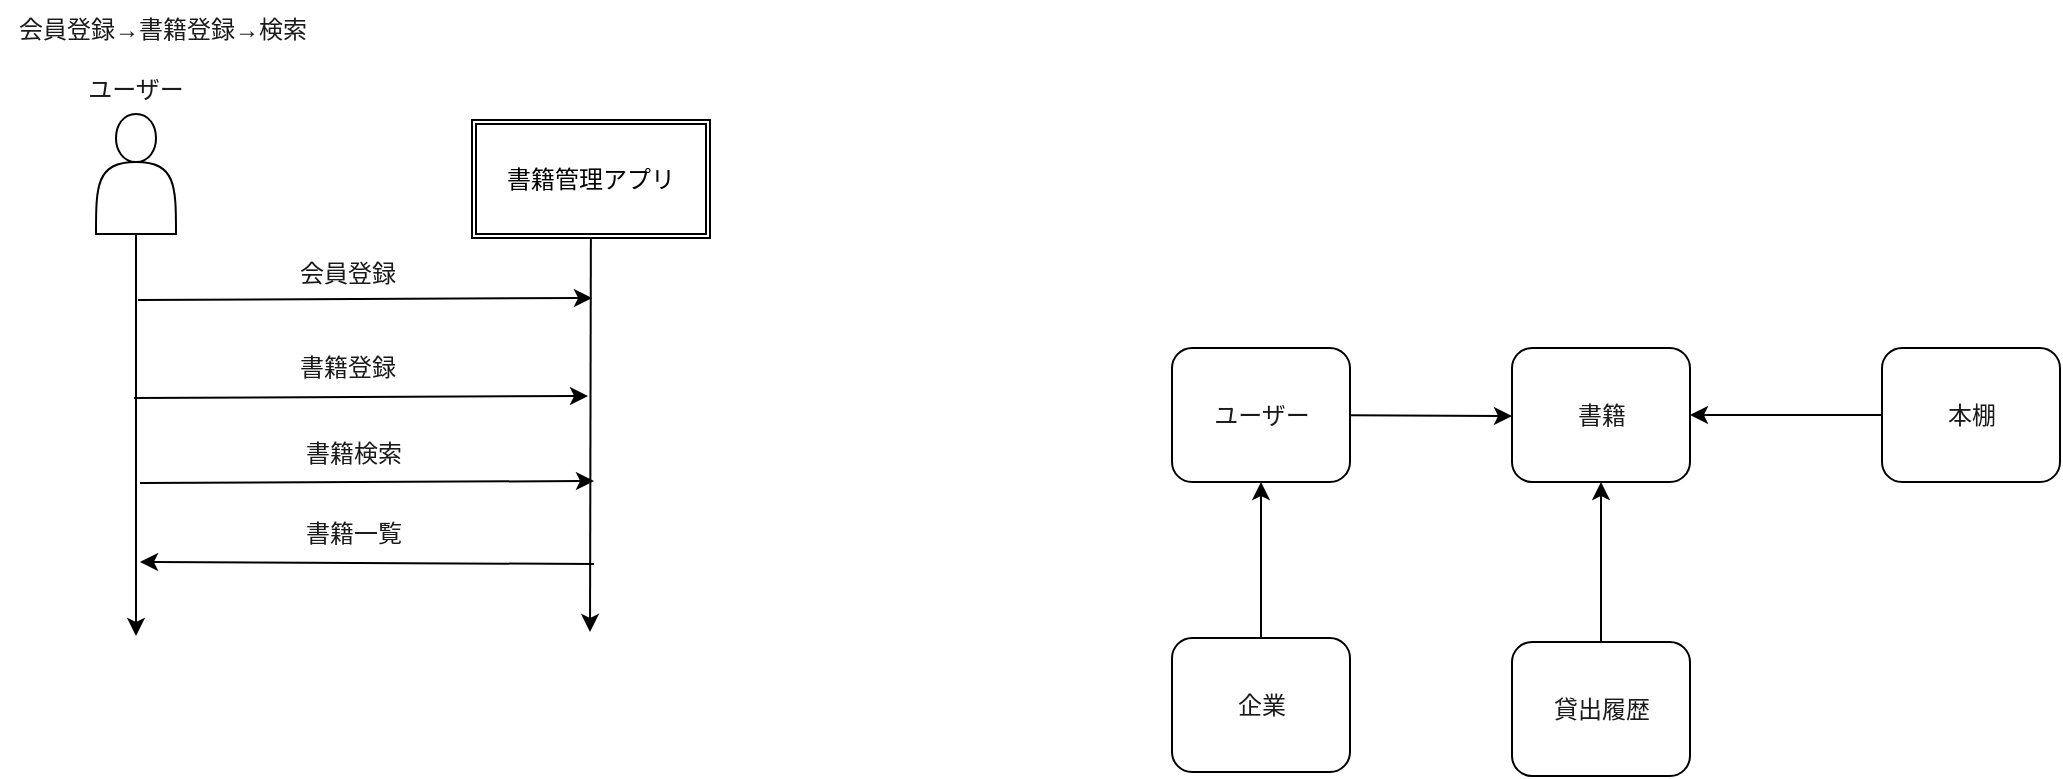 <mxfile>
    <diagram name="モデル検討" id="IHoT9h_2okmhWzx3kYjU">
        <mxGraphModel dx="737" dy="509" grid="0" gridSize="10" guides="1" tooltips="1" connect="1" arrows="1" fold="1" page="1" pageScale="1" pageWidth="1654" pageHeight="1169" math="0" shadow="0">
            <root>
                <mxCell id="0"/>
                <mxCell id="1" parent="0"/>
                <mxCell id="5" value="" style="group" parent="1" vertex="1" connectable="0">
                    <mxGeometry x="629" y="207" width="89" height="67" as="geometry"/>
                </mxCell>
                <mxCell id="2" value="" style="rounded=1;whiteSpace=wrap;html=1;fillColor=#FFFFFF;" parent="5" vertex="1">
                    <mxGeometry width="89" height="67" as="geometry"/>
                </mxCell>
                <mxCell id="3" value="ユーザー" style="text;html=1;strokeColor=none;fillColor=none;align=center;verticalAlign=middle;whiteSpace=wrap;rounded=0;fontColor=#1A1A1A;" parent="5" vertex="1">
                    <mxGeometry x="14.5" y="18.5" width="60" height="30" as="geometry"/>
                </mxCell>
                <mxCell id="6" value="" style="group" parent="1" vertex="1" connectable="0">
                    <mxGeometry x="799" y="207" width="89" height="67" as="geometry"/>
                </mxCell>
                <mxCell id="7" value="" style="rounded=1;whiteSpace=wrap;html=1;fillColor=#FFFFFF;" parent="6" vertex="1">
                    <mxGeometry width="89" height="67" as="geometry"/>
                </mxCell>
                <mxCell id="8" value="書籍" style="text;html=1;strokeColor=none;fillColor=none;align=center;verticalAlign=middle;whiteSpace=wrap;rounded=0;fontColor=#1A1A1A;" parent="6" vertex="1">
                    <mxGeometry x="14.5" y="18.5" width="60" height="30" as="geometry"/>
                </mxCell>
                <mxCell id="11" value="" style="group" parent="1" vertex="1" connectable="0">
                    <mxGeometry x="799" y="354" width="89" height="67" as="geometry"/>
                </mxCell>
                <mxCell id="12" value="" style="rounded=1;whiteSpace=wrap;html=1;fillColor=#FFFFFF;" parent="11" vertex="1">
                    <mxGeometry width="89" height="67" as="geometry"/>
                </mxCell>
                <mxCell id="13" value="貸出履歴" style="text;html=1;strokeColor=none;fillColor=none;align=center;verticalAlign=middle;whiteSpace=wrap;rounded=0;fontColor=#1A1A1A;" parent="11" vertex="1">
                    <mxGeometry x="14.5" y="18.5" width="60" height="30" as="geometry"/>
                </mxCell>
                <mxCell id="14" value="" style="group" parent="1" vertex="1" connectable="0">
                    <mxGeometry x="984" y="207" width="89" height="67" as="geometry"/>
                </mxCell>
                <mxCell id="15" value="" style="rounded=1;whiteSpace=wrap;html=1;fillColor=#FFFFFF;" parent="14" vertex="1">
                    <mxGeometry width="89" height="67" as="geometry"/>
                </mxCell>
                <mxCell id="16" value="本棚" style="text;html=1;strokeColor=none;fillColor=none;align=center;verticalAlign=middle;whiteSpace=wrap;rounded=0;fontColor=#1A1A1A;" parent="14" vertex="1">
                    <mxGeometry x="14.5" y="18.5" width="60" height="30" as="geometry"/>
                </mxCell>
                <mxCell id="17" value="" style="group" parent="1" vertex="1" connectable="0">
                    <mxGeometry x="629" y="352" width="89" height="67" as="geometry"/>
                </mxCell>
                <mxCell id="18" value="" style="rounded=1;whiteSpace=wrap;html=1;fillColor=#FFFFFF;" parent="17" vertex="1">
                    <mxGeometry width="89" height="67" as="geometry"/>
                </mxCell>
                <mxCell id="19" value="企業" style="text;html=1;strokeColor=none;fillColor=none;align=center;verticalAlign=middle;whiteSpace=wrap;rounded=0;fontColor=#1A1A1A;" parent="17" vertex="1">
                    <mxGeometry x="14.5" y="18.5" width="60" height="30" as="geometry"/>
                </mxCell>
                <mxCell id="21" style="edgeStyle=none;html=1;entryX=0.5;entryY=1;entryDx=0;entryDy=0;" parent="1" source="18" target="2" edge="1">
                    <mxGeometry relative="1" as="geometry"/>
                </mxCell>
                <mxCell id="22" value="1" style="text;html=1;strokeColor=none;fillColor=none;align=center;verticalAlign=middle;whiteSpace=wrap;rounded=0;fontColor=#FFFFFF;" parent="1" vertex="1">
                    <mxGeometry x="679" y="285" width="35" height="30" as="geometry"/>
                </mxCell>
                <mxCell id="23" value="0..1" style="text;html=1;strokeColor=none;fillColor=none;align=center;verticalAlign=middle;whiteSpace=wrap;rounded=0;fontColor=#FFFFFF;" parent="1" vertex="1">
                    <mxGeometry x="679" y="322" width="35" height="30" as="geometry"/>
                </mxCell>
                <mxCell id="24" style="edgeStyle=none;html=1;entryX=1;entryY=1;entryDx=0;entryDy=0;fontColor=#FFFFFF;endArrow=classic;endFill=1;" parent="1" source="2" target="26" edge="1">
                    <mxGeometry relative="1" as="geometry"/>
                </mxCell>
                <mxCell id="25" value="1" style="text;html=1;strokeColor=none;fillColor=none;align=center;verticalAlign=middle;whiteSpace=wrap;rounded=0;fontColor=#FFFFFF;" parent="1" vertex="1">
                    <mxGeometry x="711" y="211" width="35" height="30" as="geometry"/>
                </mxCell>
                <mxCell id="26" value="0..*" style="text;html=1;strokeColor=none;fillColor=none;align=center;verticalAlign=middle;whiteSpace=wrap;rounded=0;fontColor=#FFFFFF;" parent="1" vertex="1">
                    <mxGeometry x="764" y="211" width="35" height="30" as="geometry"/>
                </mxCell>
                <mxCell id="28" value="1" style="text;html=1;strokeColor=none;fillColor=none;align=center;verticalAlign=middle;whiteSpace=wrap;rounded=0;fontColor=#FFFFFF;" parent="1" vertex="1">
                    <mxGeometry x="855" y="284" width="35" height="30" as="geometry"/>
                </mxCell>
                <mxCell id="29" value="0..*" style="text;html=1;strokeColor=none;fillColor=none;align=center;verticalAlign=middle;whiteSpace=wrap;rounded=0;fontColor=#FFFFFF;" parent="1" vertex="1">
                    <mxGeometry x="855" y="321" width="35" height="30" as="geometry"/>
                </mxCell>
                <mxCell id="30" style="edgeStyle=none;html=1;exitX=0.5;exitY=0;exitDx=0;exitDy=0;entryX=0.5;entryY=1;entryDx=0;entryDy=0;fontColor=#FFFFFF;" parent="1" source="12" target="7" edge="1">
                    <mxGeometry relative="1" as="geometry"/>
                </mxCell>
                <mxCell id="33" style="edgeStyle=none;html=1;exitX=0;exitY=0.5;exitDx=0;exitDy=0;entryX=1;entryY=0.5;entryDx=0;entryDy=0;fontColor=#FFFFFF;endArrow=classic;endFill=1;" parent="1" source="15" target="7" edge="1">
                    <mxGeometry relative="1" as="geometry"/>
                </mxCell>
                <mxCell id="34" value="1" style="text;html=1;strokeColor=none;fillColor=none;align=center;verticalAlign=middle;whiteSpace=wrap;rounded=0;fontColor=#FFFFFF;" parent="1" vertex="1">
                    <mxGeometry x="943" y="209" width="35" height="30" as="geometry"/>
                </mxCell>
                <mxCell id="35" value="0..*" style="text;html=1;strokeColor=none;fillColor=none;align=center;verticalAlign=middle;whiteSpace=wrap;rounded=0;fontColor=#FFFFFF;" parent="1" vertex="1">
                    <mxGeometry x="890" y="209" width="35" height="30" as="geometry"/>
                </mxCell>
                <mxCell id="37" value="借りる&lt;br&gt;or&lt;br&gt;購入依頼する" style="text;html=1;strokeColor=none;fillColor=none;align=center;verticalAlign=middle;whiteSpace=wrap;rounded=0;fontColor=#FFFFFF;" parent="1" vertex="1">
                    <mxGeometry x="718" y="245" width="82" height="64" as="geometry"/>
                </mxCell>
                <mxCell id="38" value="履歴を保持する" style="text;html=1;strokeColor=none;fillColor=none;align=center;verticalAlign=middle;whiteSpace=wrap;rounded=0;fontColor=#FFFFFF;" parent="1" vertex="1">
                    <mxGeometry x="888" y="357" width="103" height="37" as="geometry"/>
                </mxCell>
                <mxCell id="39" value="在庫を保持する" style="text;html=1;strokeColor=none;fillColor=none;align=center;verticalAlign=middle;whiteSpace=wrap;rounded=0;fontColor=#FFFFFF;" parent="1" vertex="1">
                    <mxGeometry x="890" y="245" width="91" height="29" as="geometry"/>
                </mxCell>
                <mxCell id="44" style="edgeStyle=none;html=1;" edge="1" parent="1" source="40">
                    <mxGeometry relative="1" as="geometry">
                        <mxPoint x="111" y="351" as="targetPoint"/>
                    </mxGeometry>
                </mxCell>
                <mxCell id="40" value="" style="shape=actor;whiteSpace=wrap;html=1;fillColor=#FFFFFF;" parent="1" vertex="1">
                    <mxGeometry x="91" y="90" width="40" height="60" as="geometry"/>
                </mxCell>
                <mxCell id="42" value="ユーザー" style="text;html=1;strokeColor=none;fillColor=none;align=center;verticalAlign=middle;whiteSpace=wrap;rounded=0;fontColor=#1A1A1A;" vertex="1" parent="1">
                    <mxGeometry x="81" y="63" width="60" height="30" as="geometry"/>
                </mxCell>
                <mxCell id="45" style="edgeStyle=none;html=1;" edge="1" parent="1" source="43">
                    <mxGeometry relative="1" as="geometry">
                        <mxPoint x="338" y="349" as="targetPoint"/>
                    </mxGeometry>
                </mxCell>
                <mxCell id="43" value="書籍管理アプリ" style="shape=ext;double=1;rounded=0;whiteSpace=wrap;html=1;" vertex="1" parent="1">
                    <mxGeometry x="279" y="93" width="119" height="59" as="geometry"/>
                </mxCell>
                <mxCell id="46" value="" style="endArrow=classic;html=1;" edge="1" parent="1">
                    <mxGeometry width="50" height="50" relative="1" as="geometry">
                        <mxPoint x="112" y="183" as="sourcePoint"/>
                        <mxPoint x="339" y="182" as="targetPoint"/>
                    </mxGeometry>
                </mxCell>
                <mxCell id="48" value="会員登録" style="text;html=1;strokeColor=none;fillColor=none;align=center;verticalAlign=middle;whiteSpace=wrap;rounded=0;fontColor=#1A1A1A;aspect=fixed;" vertex="1" parent="1">
                    <mxGeometry x="187" y="155" width="60" height="30" as="geometry"/>
                </mxCell>
                <mxCell id="49" value="" style="endArrow=classic;html=1;" edge="1" parent="1">
                    <mxGeometry width="50" height="50" relative="1" as="geometry">
                        <mxPoint x="110" y="232" as="sourcePoint"/>
                        <mxPoint x="337" y="231" as="targetPoint"/>
                    </mxGeometry>
                </mxCell>
                <mxCell id="50" value="書籍登録" style="text;html=1;strokeColor=none;fillColor=none;align=center;verticalAlign=middle;whiteSpace=wrap;rounded=0;fontColor=#1A1A1A;aspect=fixed;" vertex="1" parent="1">
                    <mxGeometry x="187" y="202" width="60" height="30" as="geometry"/>
                </mxCell>
                <mxCell id="51" value="" style="endArrow=classic;html=1;" edge="1" parent="1">
                    <mxGeometry width="50" height="50" relative="1" as="geometry">
                        <mxPoint x="113" y="274.5" as="sourcePoint"/>
                        <mxPoint x="340.0" y="273.5" as="targetPoint"/>
                    </mxGeometry>
                </mxCell>
                <mxCell id="52" value="書籍検索" style="text;html=1;strokeColor=none;fillColor=none;align=center;verticalAlign=middle;whiteSpace=wrap;rounded=0;fontColor=#1A1A1A;aspect=fixed;" vertex="1" parent="1">
                    <mxGeometry x="190" y="244.5" width="60" height="30" as="geometry"/>
                </mxCell>
                <mxCell id="53" value="書籍一覧" style="text;html=1;strokeColor=none;fillColor=none;align=center;verticalAlign=middle;whiteSpace=wrap;rounded=0;fontColor=#1A1A1A;aspect=fixed;" vertex="1" parent="1">
                    <mxGeometry x="190" y="285" width="60" height="30" as="geometry"/>
                </mxCell>
                <mxCell id="54" value="" style="endArrow=classic;html=1;" edge="1" parent="1">
                    <mxGeometry width="50" height="50" relative="1" as="geometry">
                        <mxPoint x="340" y="315" as="sourcePoint"/>
                        <mxPoint x="113.0" y="314" as="targetPoint"/>
                    </mxGeometry>
                </mxCell>
                <mxCell id="61" value="会員登録→書籍登録→検索" style="text;html=1;strokeColor=none;fillColor=none;align=center;verticalAlign=middle;whiteSpace=wrap;rounded=0;fontColor=#1A1A1A;fixedWidth=1;resizeWidth=1;" vertex="1" parent="1">
                    <mxGeometry x="43" y="33" width="163" height="30" as="geometry"/>
                </mxCell>
            </root>
        </mxGraphModel>
    </diagram>
</mxfile>
